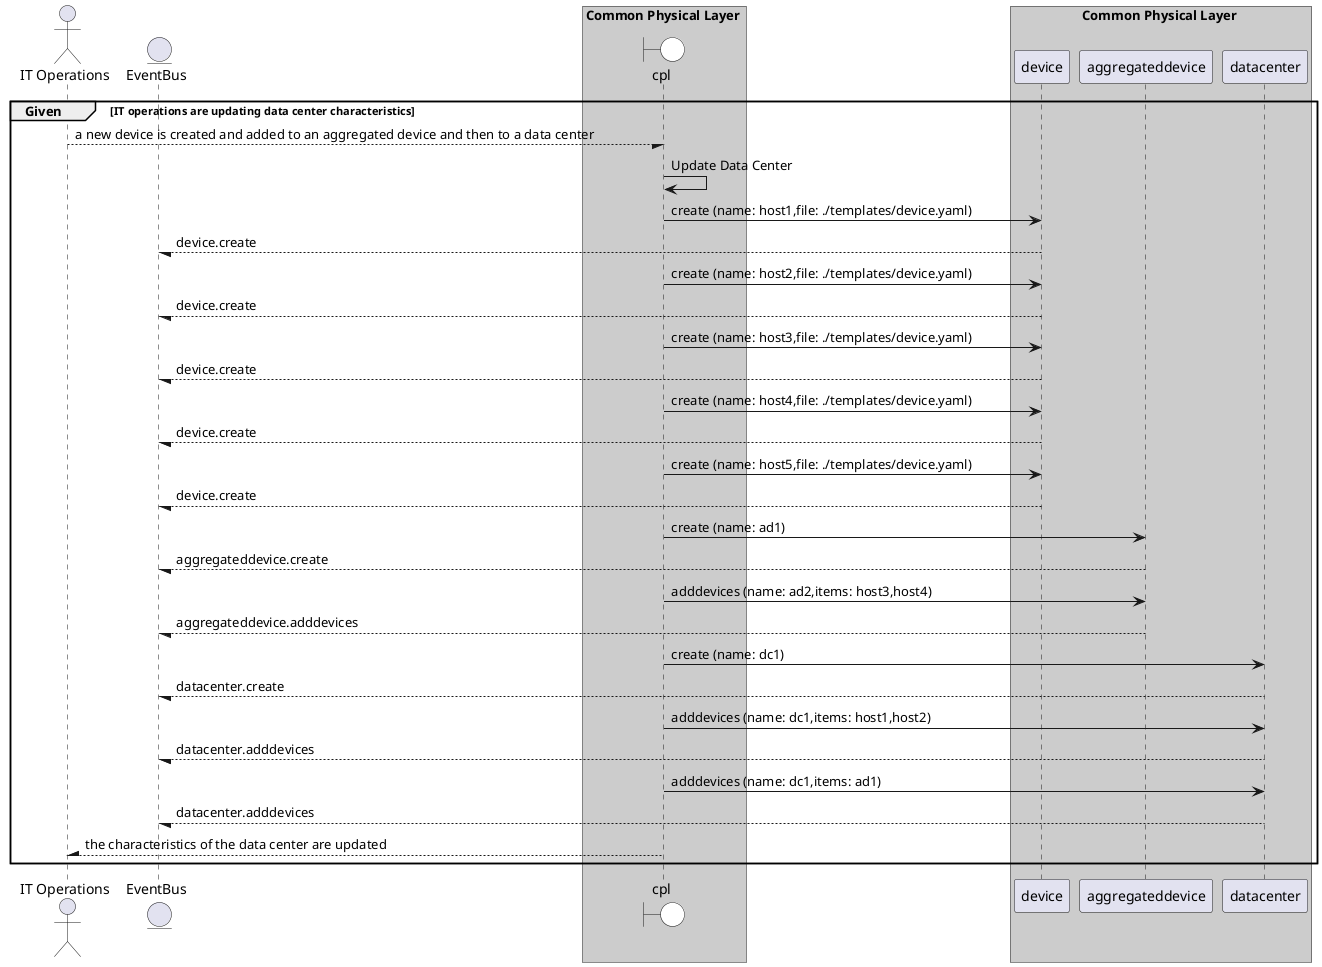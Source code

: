 @startuml


actor "IT Operations"


entity EventBus

box Common Physical Layer #cccccc
    boundary cpl #white
end box


box Common Physical Layer #cccccc
            participant device
            participant aggregateddevice
            participant datacenter
    end box

group Given [IT operations are updating data center characteristics]

"IT Operations" --/ cpl: a new device is created and added to an aggregated device and then to a data center
"cpl" -> cpl: Update Data Center

    cpl -> "device": create (name: host1,file: ./templates/device.yaml)

    "device" --/ EventBus: device.create

    cpl -> "device": create (name: host2,file: ./templates/device.yaml)

    "device" --/ EventBus: device.create

    cpl -> "device": create (name: host3,file: ./templates/device.yaml)

    "device" --/ EventBus: device.create

    cpl -> "device": create (name: host4,file: ./templates/device.yaml)

    "device" --/ EventBus: device.create

    cpl -> "device": create (name: host5,file: ./templates/device.yaml)

    "device" --/ EventBus: device.create

    cpl -> "aggregateddevice": create (name: ad1)

    "aggregateddevice" --/ EventBus: aggregateddevice.create

    cpl -> "aggregateddevice": adddevices (name: ad2,items: host3,host4)

    "aggregateddevice" --/ EventBus: aggregateddevice.adddevices

    cpl -> "datacenter": create (name: dc1)

    "datacenter" --/ EventBus: datacenter.create

    cpl -> "datacenter": adddevices (name: dc1,items: host1,host2)

    "datacenter" --/ EventBus: datacenter.adddevices

    cpl -> "datacenter": adddevices (name: dc1,items: ad1)

    "datacenter" --/ EventBus: datacenter.adddevices



"IT Operations" /-- cpl: the characteristics of the data center are updated


end

@enduml
